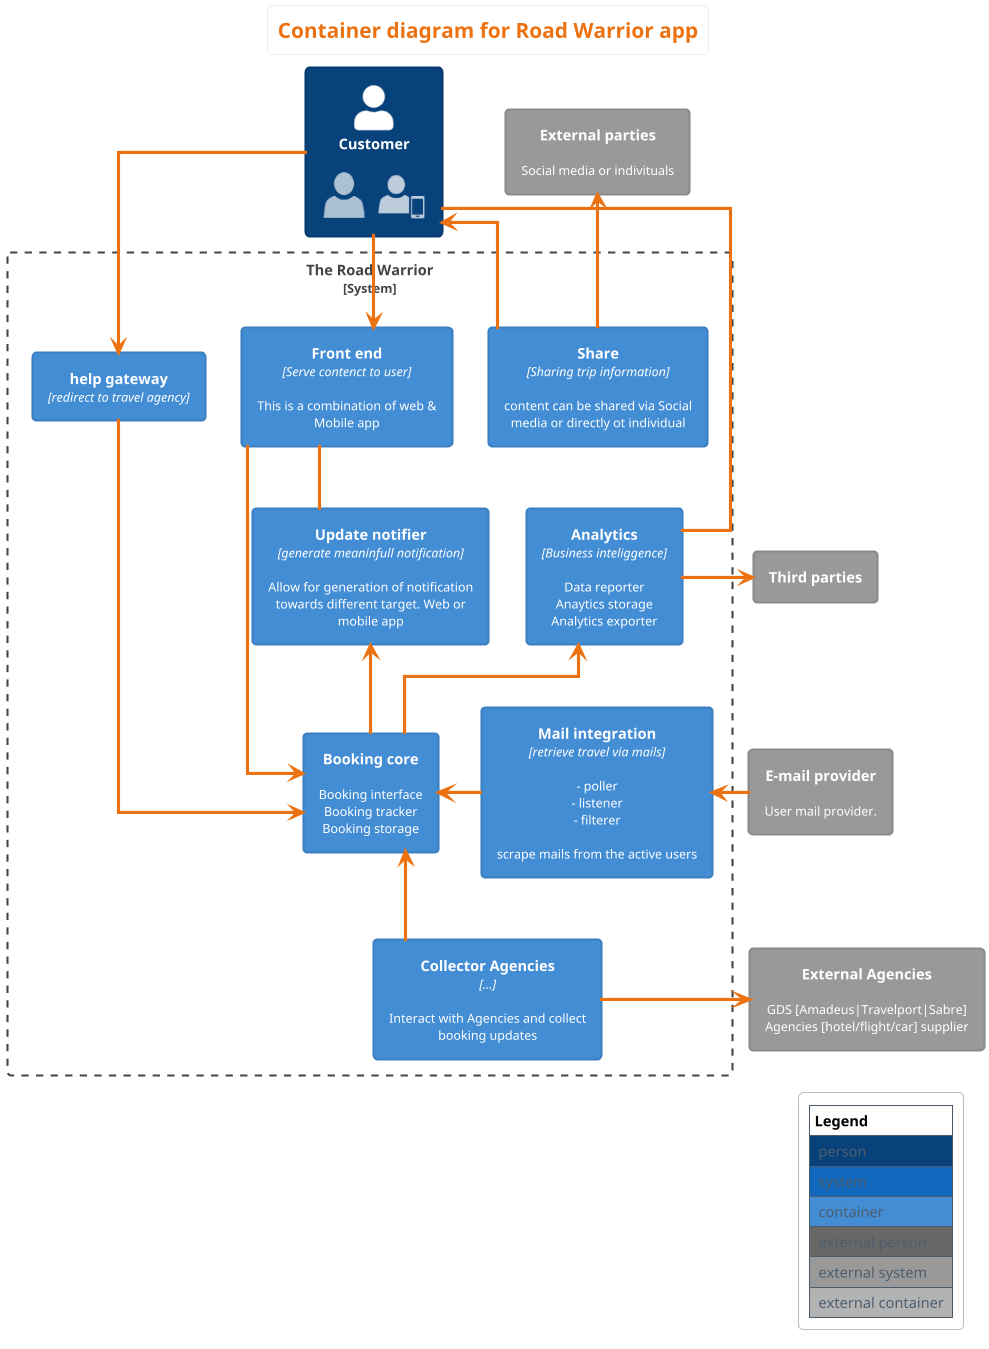 @startuml
'!includeurl https://raw.githubusercontent.com/RicardoNiepel/C4-PlantUML/master/C4_Container.puml
!include <c4/C4_Container.puml>  
'ref http://plantuml.com/stdlib
!include <office/Users/user.puml>
!include <office/Users/mobile_user.puml>
!theme aws-orange
skinparam BackgroundColor white  
LAYOUT_WITH_LEGEND()

skinparam linetype ortho

title Container diagram for **Road Warrior** app

Person(customer  , Customer , "<$user>   <$mobile_user>" )

System_Boundary(c1, "The Road Warrior") {

Container(booking_core, "Booking core", "", "Booking interface\nBooking tracker\nBooking storage")

'    Container(backend_api, "API Application", "Java, Docker Container", "Provides Internet banking functionality via API")
Container(analytics, "Analytics", "Business inteliggence", "Data reporter\nAnaytics storage\nAnalytics exporter")
Container(mail_poller, "Mail integration", "retrieve travel via mails", "- poller\n- listener\n- filterer\n\nscrape mails from the active users")
Container(collector_agencies, "Collector Agencies", "...", "Interact with Agencies and collect booking updates")

together {
    Container(front_end, "Front end", "Serve contenct to user", "This is a combination of web & Mobile app")
    Container(help, "help gateway", "redirect to travel agency")
    Container(sharer, "Share", "Sharing trip information", "content can be shared via Social media or directly ot individual")
}

Container(notifier, "Update notifier", "generate meaninfull notification", "Allow for generation of notification towards different target. Web or mobile app")

}


System_Ext(email_provider, "E-mail provider", "User mail provider.")
System_Ext(third_parties, "Third parties")
System_Ext(social_media, "External parties", "Social media or indivituals")
System_Ext(ext_agencies, "External Agencies", "GDS [Amadeus|Travelport|Sabre]\nAgencies [hotel/flight/car] supplier")


sharer -[hidden]- analytics
analytics -[hidden]- mail_poller

front_end -[hidden]- notifier
notifier -[hidden]- booking_core
 
customer --> front_end


front_end --> booking_core



mail_poller <- email_provider
booking_core <- mail_poller

ext_agencies <- collector_agencies
booking_core <-- collector_agencies


analytics <-- booking_core

third_parties -[hidden]-email_provider

customer -- analytics

analytics -> third_parties


customer --> help
help --> booking_core
front_end - notifier

notifier <-- booking_core

customer <-- sharer
social_media <-- sharer 

@enduml
